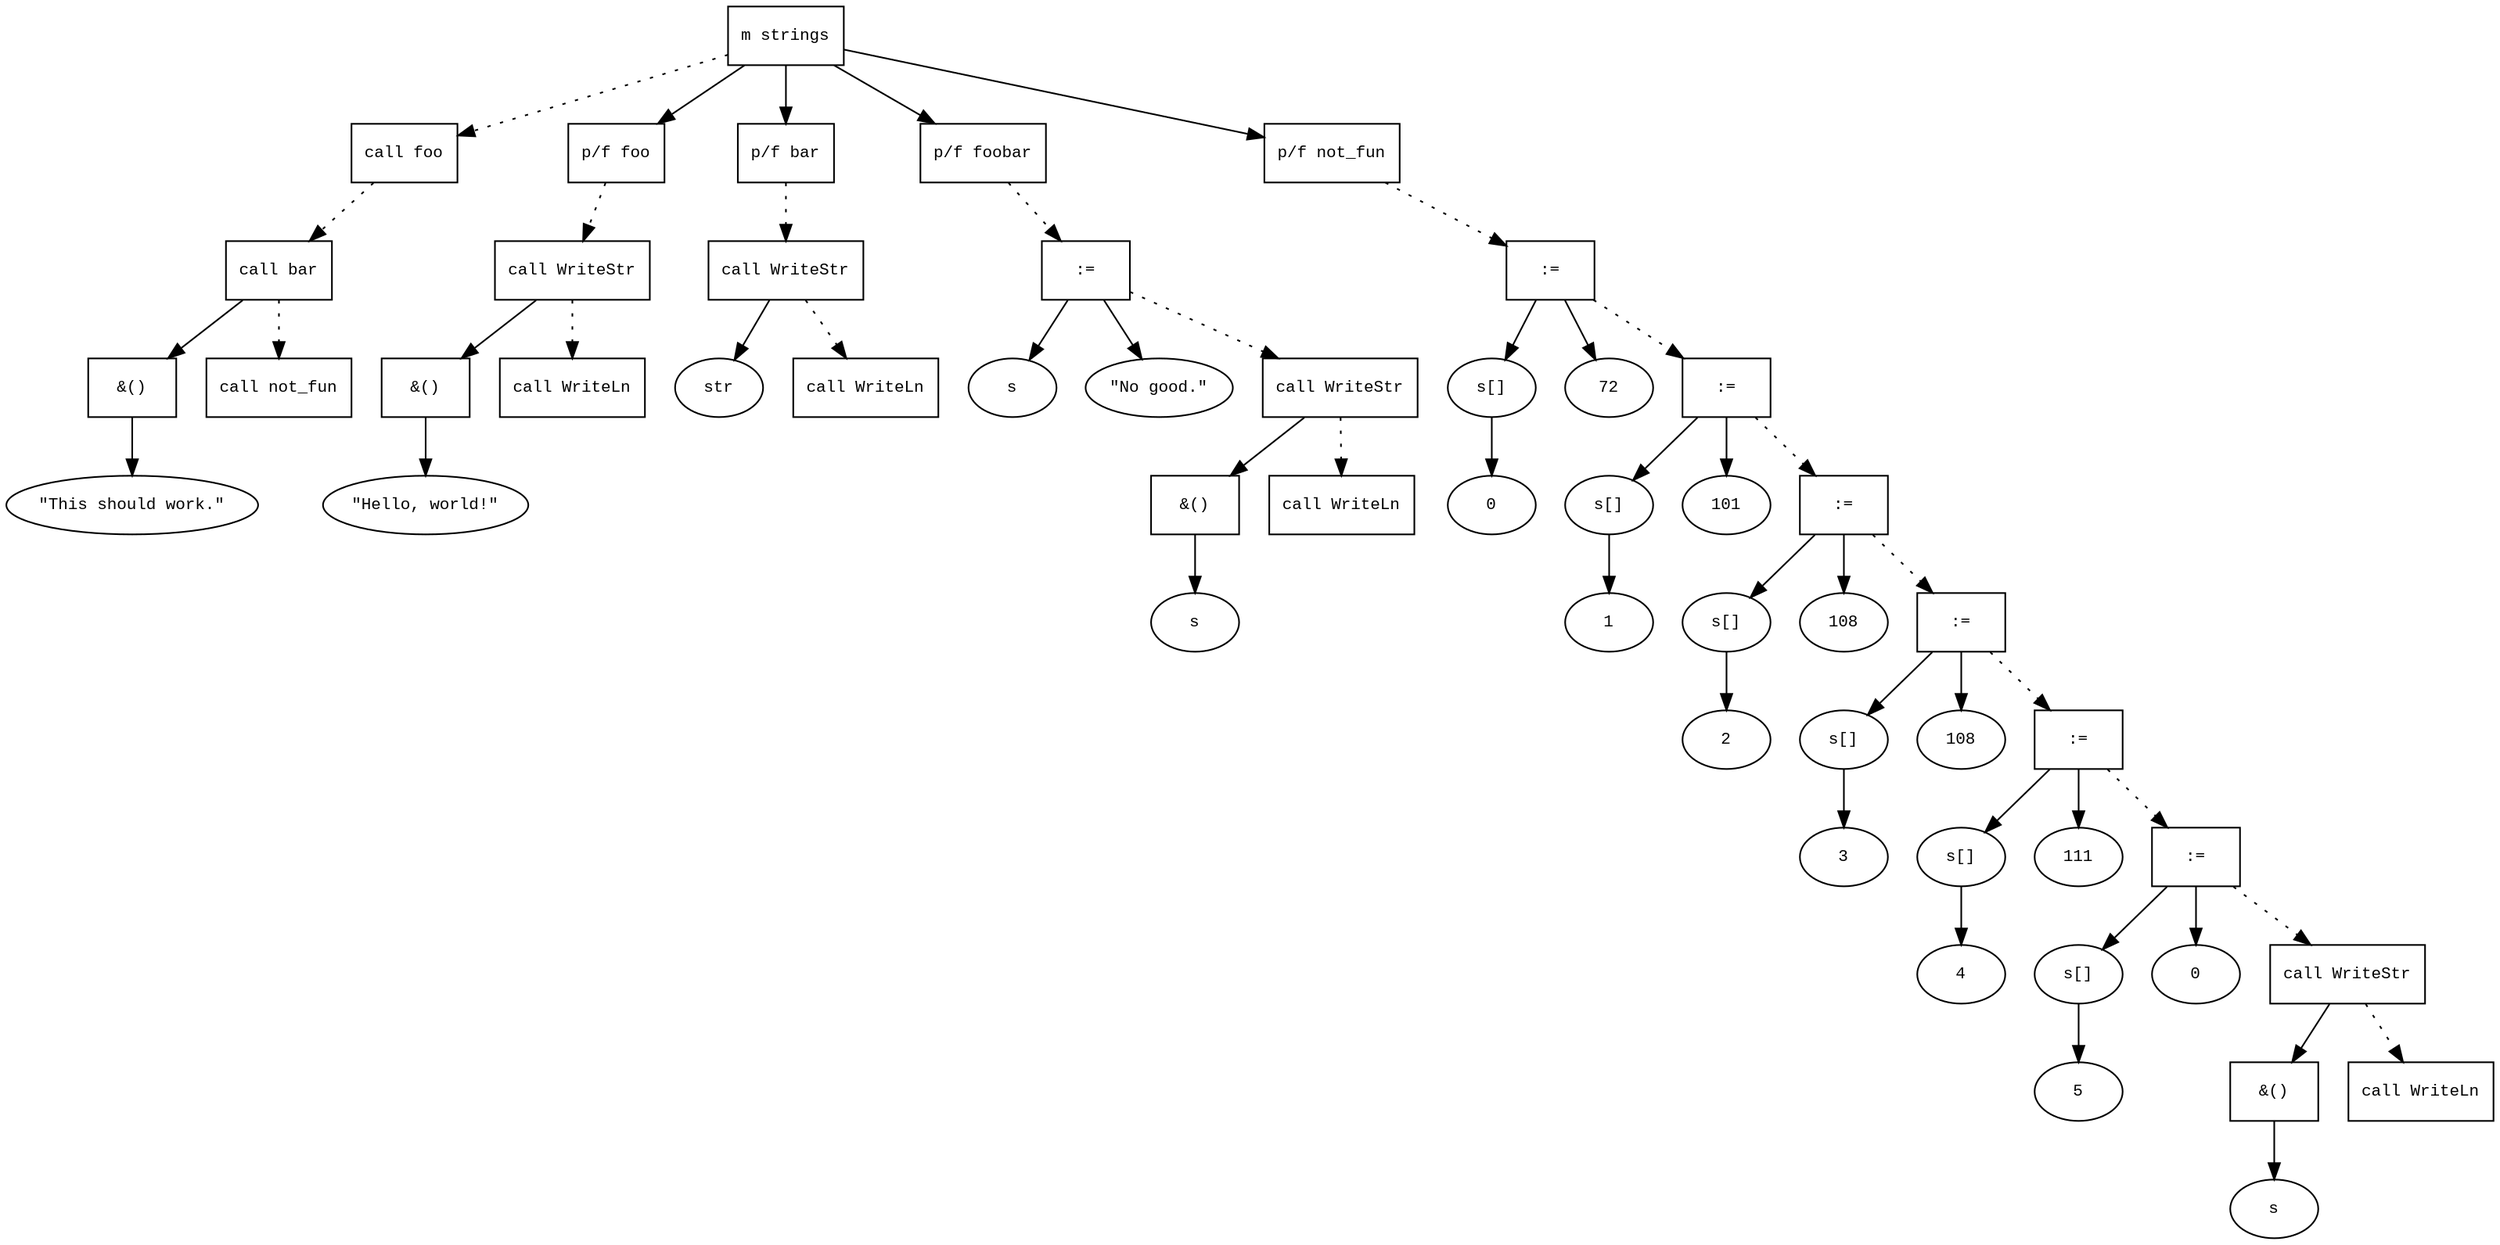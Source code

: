 digraph AST {
  graph [fontname="Times New Roman",fontsize=10];
  node  [fontname="Courier New",fontsize=10];
  edge  [fontname="Times New Roman",fontsize=10];

  node0 [label="m strings",shape=box];
  node55 [label="call foo",shape=box];
  node0 -> node55 [style=dotted];
  node57 [label="call bar",shape=box];
  node59 [label="&()",shape=box];
  node58 [label="\"This should work.\"",shape=ellipse];
  node59->node58;
  node57->node59;
  node55 -> node57 [style=dotted];
  node61 [label="call not_fun",shape=box];
  node57 -> node61 [style=dotted];
  node1 [label="p/f foo",shape=box];
  node2 [label="call WriteStr",shape=box];
  node4 [label="&()",shape=box];
  node3 [label="\"Hello, world!\"",shape=ellipse];
  node4->node3;
  node2->node4;
  node1 -> node2 [style=dotted];
  node6 [label="call WriteLn",shape=box];
  node2 -> node6 [style=dotted];
  node0 -> node1;
  node8 [label="p/f bar",shape=box];
  node9 [label="call WriteStr",shape=box];
  node10 [label="str",shape=ellipse];
  node9->node10;
  node8 -> node9 [style=dotted];
  node12 [label="call WriteLn",shape=box];
  node9 -> node12 [style=dotted];
  node0 -> node8;
  node14 [label="p/f foobar",shape=box];
  node17 [label=":=",shape=box];
  node15 [label="s",shape=ellipse];
  node17->node15;
  node16 [label="\"No good.\"",shape=ellipse];
  node17->node16;
  node14 -> node17 [style=dotted];
  node18 [label="call WriteStr",shape=box];
  node20 [label="&()",shape=box];
  node19 [label="s",shape=ellipse];
  node20->node19;
  node18->node20;
  node17 -> node18 [style=dotted];
  node22 [label="call WriteLn",shape=box];
  node18 -> node22 [style=dotted];
  node0 -> node14;
  node24 [label="p/f not_fun",shape=box];
  node28 [label=":=",shape=box];
  node25 [label="s[]",shape=ellipse];
  node26 [label="0",shape=ellipse];
  node25-> node26;
  node28->node25;
  node27 [label="72",shape=ellipse];
  node28->node27;
  node24 -> node28 [style=dotted];
  node32 [label=":=",shape=box];
  node29 [label="s[]",shape=ellipse];
  node30 [label="1",shape=ellipse];
  node29-> node30;
  node32->node29;
  node31 [label="101",shape=ellipse];
  node32->node31;
  node28 -> node32 [style=dotted];
  node36 [label=":=",shape=box];
  node33 [label="s[]",shape=ellipse];
  node34 [label="2",shape=ellipse];
  node33-> node34;
  node36->node33;
  node35 [label="108",shape=ellipse];
  node36->node35;
  node32 -> node36 [style=dotted];
  node40 [label=":=",shape=box];
  node37 [label="s[]",shape=ellipse];
  node38 [label="3",shape=ellipse];
  node37-> node38;
  node40->node37;
  node39 [label="108",shape=ellipse];
  node40->node39;
  node36 -> node40 [style=dotted];
  node44 [label=":=",shape=box];
  node41 [label="s[]",shape=ellipse];
  node42 [label="4",shape=ellipse];
  node41-> node42;
  node44->node41;
  node43 [label="111",shape=ellipse];
  node44->node43;
  node40 -> node44 [style=dotted];
  node48 [label=":=",shape=box];
  node45 [label="s[]",shape=ellipse];
  node46 [label="5",shape=ellipse];
  node45-> node46;
  node48->node45;
  node47 [label="0",shape=ellipse];
  node48->node47;
  node44 -> node48 [style=dotted];
  node49 [label="call WriteStr",shape=box];
  node51 [label="&()",shape=box];
  node50 [label="s",shape=ellipse];
  node51->node50;
  node49->node51;
  node48 -> node49 [style=dotted];
  node53 [label="call WriteLn",shape=box];
  node49 -> node53 [style=dotted];
  node0 -> node24;
}

